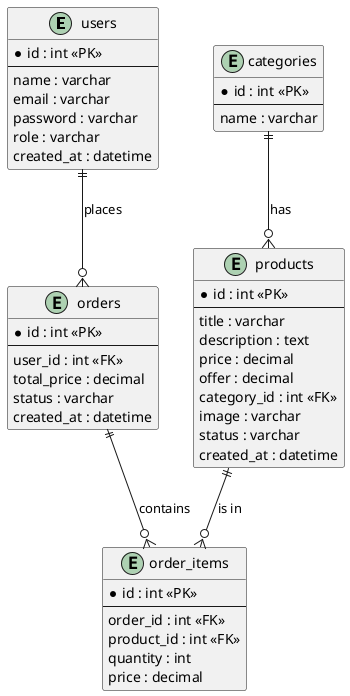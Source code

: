@startuml

entity "users" as users {
  *id : int <<PK>>
  --
  name : varchar
  email : varchar
  password : varchar
  role : varchar
  created_at : datetime
}

entity "products" as products {
  *id : int <<PK>>
  --
  title : varchar
  description : text
  price : decimal
  offer : decimal
  category_id : int <<FK>>
  image : varchar
  status : varchar
  created_at : datetime
}

entity "categories" as categories {
  *id : int <<PK>>
  --
  name : varchar
}

entity "orders" as orders {
  *id : int <<PK>>
  --
  user_id : int <<FK>>
  total_price : decimal
  status : varchar
  created_at : datetime
}

entity "order_items" as order_items {
  *id : int <<PK>>
  --
  order_id : int <<FK>>
  product_id : int <<FK>>
  quantity : int
  price : decimal
}

users ||--o{ orders : "places"
orders ||--o{ order_items : "contains"
products ||--o{ order_items : "is in"
categories ||--o{ products : "has"

@enduml
